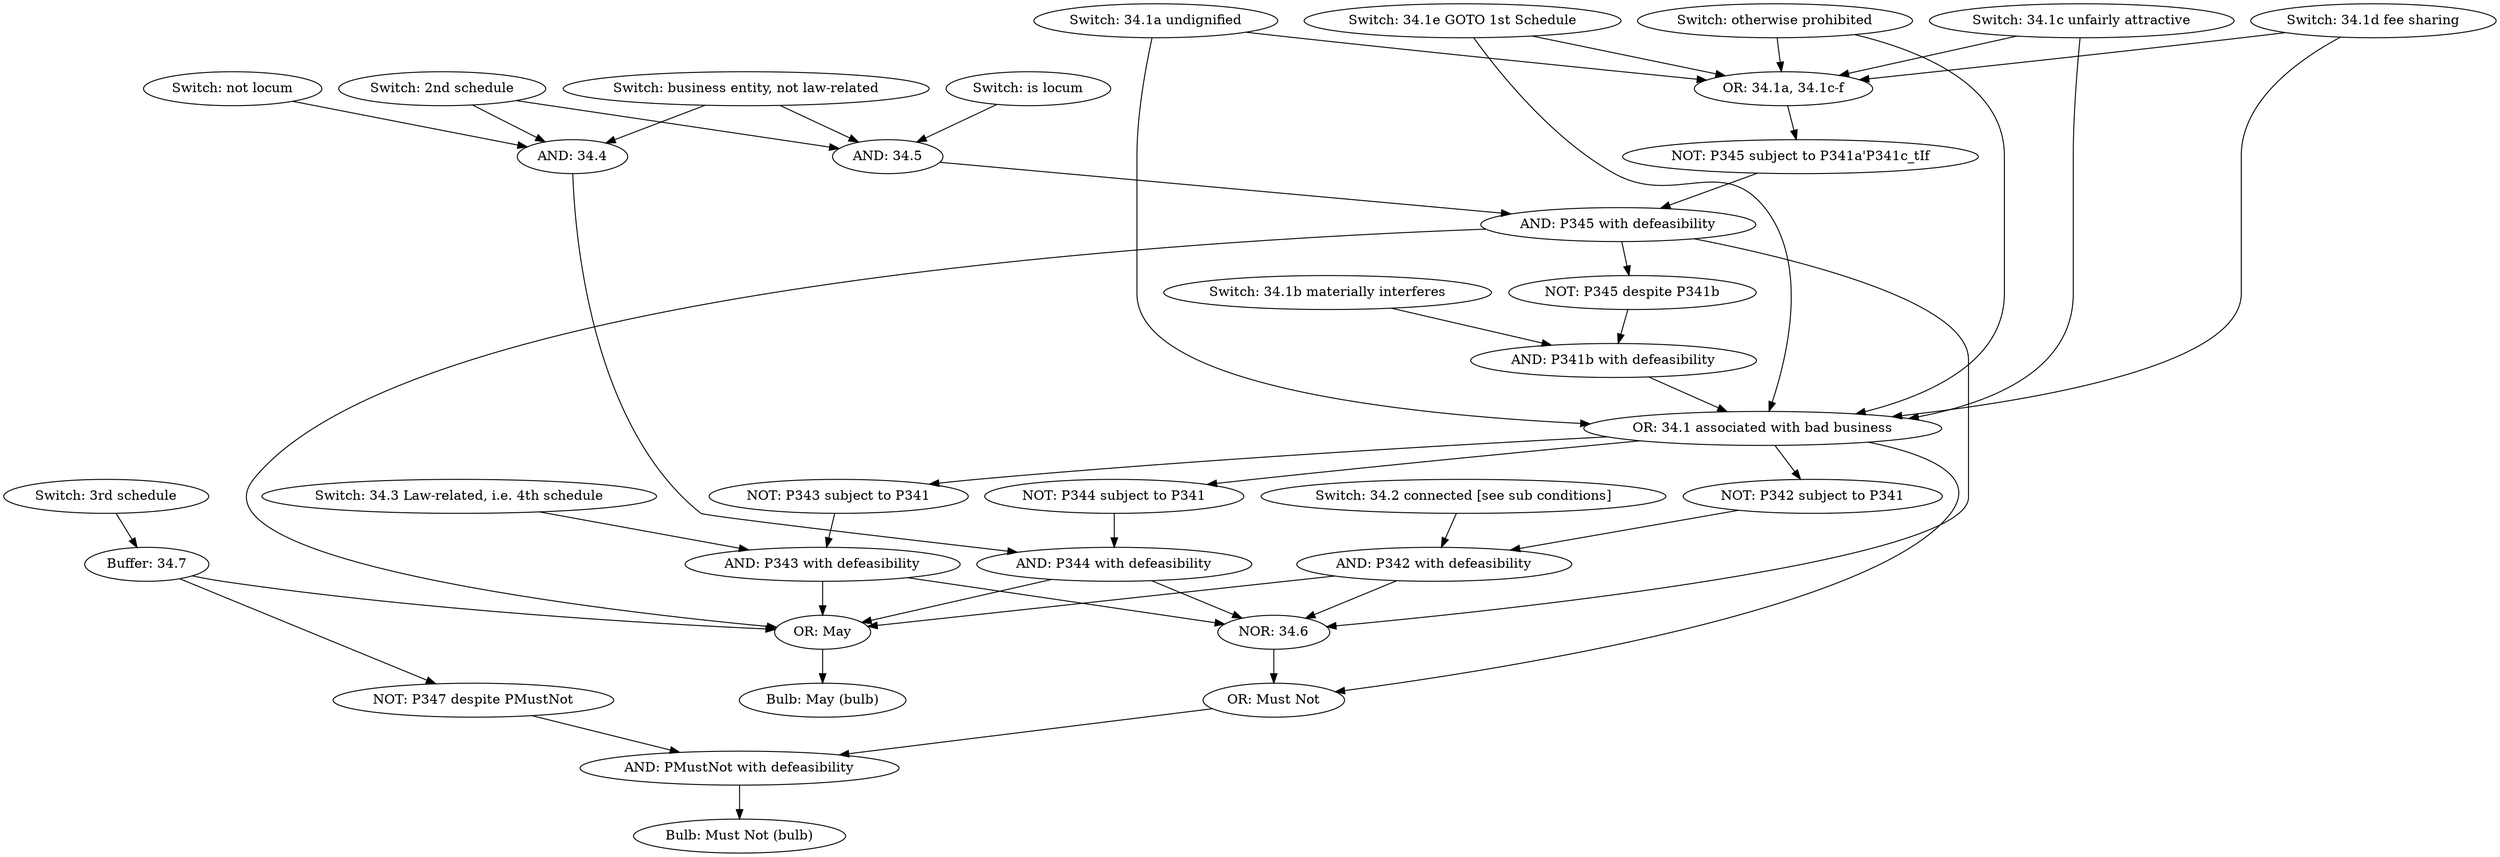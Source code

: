 digraph {
    1 [label="Bulb: Must Not (bulb)"];
    2 [label="OR: Must Not"];
    3 [label="Bulb: May (bulb)"];
    4 [label="OR: May"];
    5 [label="OR: 34.1 associated with bad business"];
    6 [label="Switch: 34.1a undignified"];
    7 [label="Switch: 34.1b materially interferes"];
    8 [label="Switch: 34.1c unfairly attractive"];
    9 [label="Switch: 34.1d fee sharing"];
    10 [label="Switch: 34.1e GOTO 1st Schedule"];
    11 [label="Switch: otherwise prohibited"];
    12 [label="Switch: 34.2 connected [see sub conditions]"];
    13 [label="Switch: 34.3 Law-related, i.e. 4th schedule"];
    14 [label="AND: 34.4"];
    15 [label="Switch: not locum"];
    16 [label="Switch: business entity, not law-related"];
    17 [label="Switch: 2nd schedule"];
    18 [label="AND: 34.5"];
    19 [label="OR: 34.1a, 34.1c-f"];
    20 [label="Switch: is locum"];
    21 [label="NOR: 34.6"];
    22 [label="Buffer: 34.7"];
    23 [label="Switch: 3rd schedule"];
    24 [label="AND: P342 with defeasibility"];
    25 [label="NOT: P342 subject to P341"];
    26 [label="AND: P343 with defeasibility"];
    27 [label="NOT: P343 subject to P341"];
    28 [label="AND: P344 with defeasibility"];
    29 [label="NOT: P344 subject to P341"];
    30 [label="AND: P345 with defeasibility"];
    31 [label="NOT: P345 subject to P341a'P341c_tIf"];
    32 [label="AND: P341b with defeasibility"];
    33 [label="NOT: P345 despite P341b"];
    34 [label="AND: PMustNot with defeasibility"];
    35 [label="NOT: P347 despite PMustNot"];
    2 -> 34 [label=""];
    4 -> 3 [label=""];
    5 -> 2 [label=""];
    5 -> 25 [label=""];
    5 -> 27 [label=""];
    5 -> 29 [label=""];
    6 -> 5 [label=""];
    6 -> 19 [label=""];
    7 -> 32 [label=""];
    8 -> 5 [label=""];
    8 -> 19 [label=""];
    9 -> 5 [label=""];
    9 -> 19 [label=""];
    10 -> 5 [label=""];
    10 -> 19 [label=""];
    11 -> 5 [label=""];
    11 -> 19 [label=""];
    12 -> 24 [label=""];
    13 -> 26 [label=""];
    14 -> 28 [label=""];
    15 -> 14 [label=""];
    16 -> 14 [label=""];
    16 -> 18 [label=""];
    17 -> 14 [label=""];
    17 -> 18 [label=""];
    18 -> 30 [label=""];
    19 -> 31 [label=""];
    20 -> 18 [label=""];
    21 -> 2 [label=""];
    22 -> 4 [label=""];
    22 -> 35 [label=""];
    23 -> 22 [label=""];
    24 -> 4 [label=""];
    24 -> 21 [label=""];
    25 -> 24 [label=""];
    26 -> 4 [label=""];
    26 -> 21 [label=""];
    27 -> 26 [label=""];
    28 -> 4 [label=""];
    28 -> 21 [label=""];
    29 -> 28 [label=""];
    30 -> 4 [label=""];
    30 -> 21 [label=""];
    30 -> 33 [label=""];
    31 -> 30 [label=""];
    32 -> 5 [label=""];
    33 -> 32 [label=""];
    34 -> 1 [label=""];
    35 -> 34 [label=""];
}